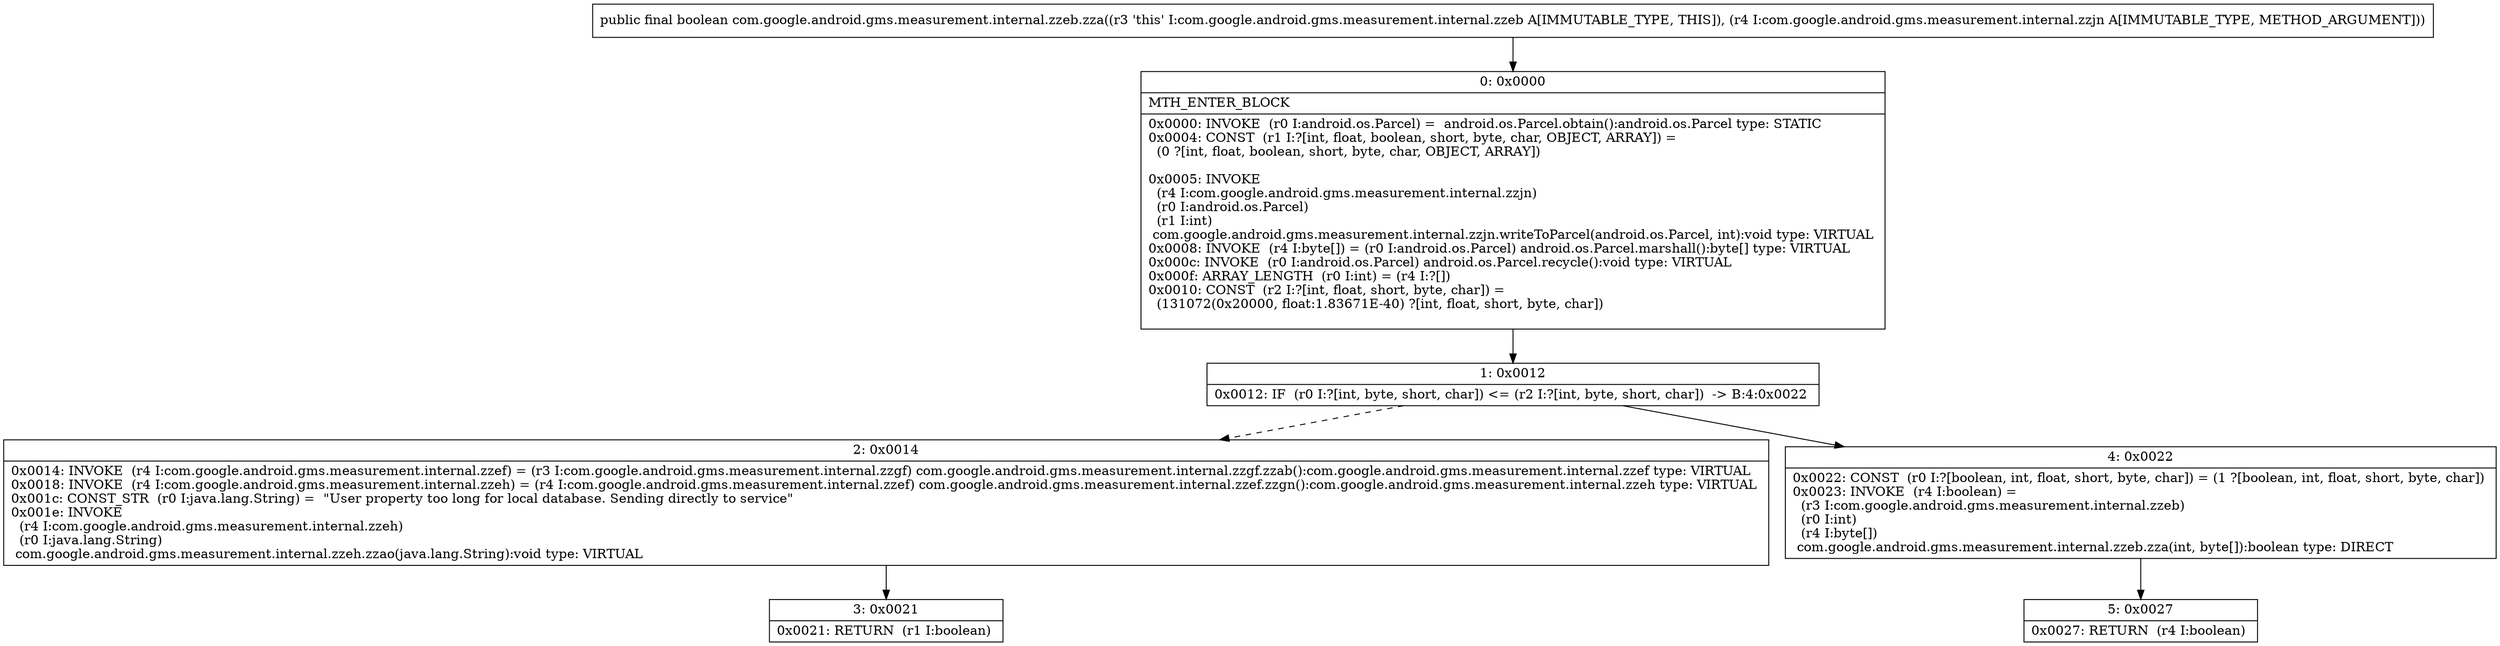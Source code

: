 digraph "CFG forcom.google.android.gms.measurement.internal.zzeb.zza(Lcom\/google\/android\/gms\/measurement\/internal\/zzjn;)Z" {
Node_0 [shape=record,label="{0\:\ 0x0000|MTH_ENTER_BLOCK\l|0x0000: INVOKE  (r0 I:android.os.Parcel) =  android.os.Parcel.obtain():android.os.Parcel type: STATIC \l0x0004: CONST  (r1 I:?[int, float, boolean, short, byte, char, OBJECT, ARRAY]) = \l  (0 ?[int, float, boolean, short, byte, char, OBJECT, ARRAY])\l \l0x0005: INVOKE  \l  (r4 I:com.google.android.gms.measurement.internal.zzjn)\l  (r0 I:android.os.Parcel)\l  (r1 I:int)\l com.google.android.gms.measurement.internal.zzjn.writeToParcel(android.os.Parcel, int):void type: VIRTUAL \l0x0008: INVOKE  (r4 I:byte[]) = (r0 I:android.os.Parcel) android.os.Parcel.marshall():byte[] type: VIRTUAL \l0x000c: INVOKE  (r0 I:android.os.Parcel) android.os.Parcel.recycle():void type: VIRTUAL \l0x000f: ARRAY_LENGTH  (r0 I:int) = (r4 I:?[]) \l0x0010: CONST  (r2 I:?[int, float, short, byte, char]) = \l  (131072(0x20000, float:1.83671E\-40) ?[int, float, short, byte, char])\l \l}"];
Node_1 [shape=record,label="{1\:\ 0x0012|0x0012: IF  (r0 I:?[int, byte, short, char]) \<= (r2 I:?[int, byte, short, char])  \-\> B:4:0x0022 \l}"];
Node_2 [shape=record,label="{2\:\ 0x0014|0x0014: INVOKE  (r4 I:com.google.android.gms.measurement.internal.zzef) = (r3 I:com.google.android.gms.measurement.internal.zzgf) com.google.android.gms.measurement.internal.zzgf.zzab():com.google.android.gms.measurement.internal.zzef type: VIRTUAL \l0x0018: INVOKE  (r4 I:com.google.android.gms.measurement.internal.zzeh) = (r4 I:com.google.android.gms.measurement.internal.zzef) com.google.android.gms.measurement.internal.zzef.zzgn():com.google.android.gms.measurement.internal.zzeh type: VIRTUAL \l0x001c: CONST_STR  (r0 I:java.lang.String) =  \"User property too long for local database. Sending directly to service\" \l0x001e: INVOKE  \l  (r4 I:com.google.android.gms.measurement.internal.zzeh)\l  (r0 I:java.lang.String)\l com.google.android.gms.measurement.internal.zzeh.zzao(java.lang.String):void type: VIRTUAL \l}"];
Node_3 [shape=record,label="{3\:\ 0x0021|0x0021: RETURN  (r1 I:boolean) \l}"];
Node_4 [shape=record,label="{4\:\ 0x0022|0x0022: CONST  (r0 I:?[boolean, int, float, short, byte, char]) = (1 ?[boolean, int, float, short, byte, char]) \l0x0023: INVOKE  (r4 I:boolean) = \l  (r3 I:com.google.android.gms.measurement.internal.zzeb)\l  (r0 I:int)\l  (r4 I:byte[])\l com.google.android.gms.measurement.internal.zzeb.zza(int, byte[]):boolean type: DIRECT \l}"];
Node_5 [shape=record,label="{5\:\ 0x0027|0x0027: RETURN  (r4 I:boolean) \l}"];
MethodNode[shape=record,label="{public final boolean com.google.android.gms.measurement.internal.zzeb.zza((r3 'this' I:com.google.android.gms.measurement.internal.zzeb A[IMMUTABLE_TYPE, THIS]), (r4 I:com.google.android.gms.measurement.internal.zzjn A[IMMUTABLE_TYPE, METHOD_ARGUMENT])) }"];
MethodNode -> Node_0;
Node_0 -> Node_1;
Node_1 -> Node_2[style=dashed];
Node_1 -> Node_4;
Node_2 -> Node_3;
Node_4 -> Node_5;
}


